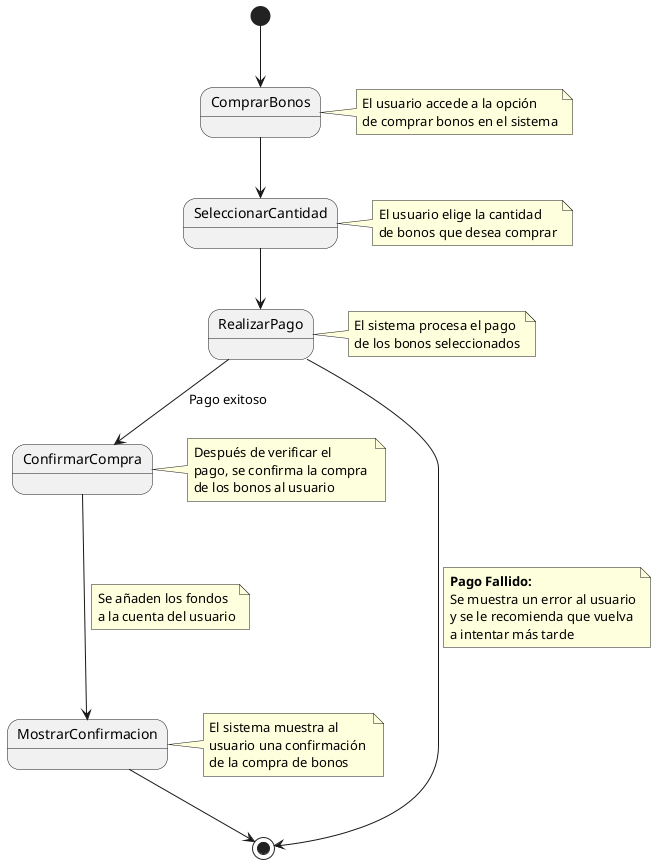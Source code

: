 @startuml

[*] --> ComprarBonos
note right of ComprarBonos
 El usuario accede a la opción 
 de comprar bonos en el sistema
end note

ComprarBonos --> SeleccionarCantidad
note right of SeleccionarCantidad
 El usuario elige la cantidad 
 de bonos que desea comprar
end note

SeleccionarCantidad --> RealizarPago
note right of RealizarPago
 El sistema procesa el pago 
 de los bonos seleccionados
end note

RealizarPago --> ConfirmarCompra : Pago exitoso
note right of ConfirmarCompra
 Después de verificar el 
 pago, se confirma la compra 
 de los bonos al usuario
end note

RealizarPago --> [*]
note on link
**Pago Fallido:**
Se muestra un error al usuario
y se le recomienda que vuelva
a intentar más tarde
end note

ConfirmarCompra ---> MostrarConfirmacion
note  on  link
Se añaden los fondos 
a la cuenta del usuario
end note
note right of MostrarConfirmacion
El sistema muestra al 
usuario una confirmación 
de la compra de bonos
end note

MostrarConfirmacion --> [*]
@enduml
